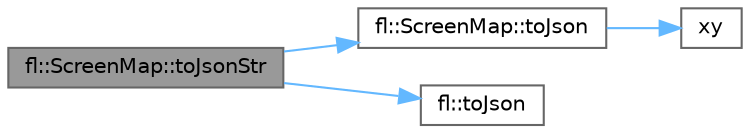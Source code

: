 digraph "fl::ScreenMap::toJsonStr"
{
 // LATEX_PDF_SIZE
  bgcolor="transparent";
  edge [fontname=Helvetica,fontsize=10,labelfontname=Helvetica,labelfontsize=10];
  node [fontname=Helvetica,fontsize=10,shape=box,height=0.2,width=0.4];
  rankdir="LR";
  Node1 [id="Node000001",label="fl::ScreenMap::toJsonStr",height=0.2,width=0.4,color="gray40", fillcolor="grey60", style="filled", fontcolor="black",tooltip=" "];
  Node1 -> Node2 [id="edge1_Node000001_Node000002",color="steelblue1",style="solid",tooltip=" "];
  Node2 [id="Node000002",label="fl::ScreenMap::toJson",height=0.2,width=0.4,color="grey40", fillcolor="white", style="filled",URL="$d2/d78/classfl_1_1_screen_map_a66f65f7c85a58e9bd6bf6dbfc50be1f3.html#a66f65f7c85a58e9bd6bf6dbfc50be1f3",tooltip=" "];
  Node2 -> Node3 [id="edge2_Node000002_Node000003",color="steelblue1",style="solid",tooltip=" "];
  Node3 [id="Node000003",label="xy",height=0.2,width=0.4,color="grey40", fillcolor="white", style="filled",URL="$d7/dfa/_p_j_r_c_spectrum_analyzer_8ino_a310eea447890e3471c6b27fd79dc94fc.html#a310eea447890e3471c6b27fd79dc94fc",tooltip=" "];
  Node1 -> Node4 [id="edge3_Node000001_Node000004",color="steelblue1",style="solid",tooltip=" "];
  Node4 [id="Node000004",label="fl::toJson",height=0.2,width=0.4,color="grey40", fillcolor="white", style="filled",URL="$d4/d36/namespacefl_a966e65a21faacfa6fe6c00989a2f505c.html#a966e65a21faacfa6fe6c00989a2f505c",tooltip=" "];
}
